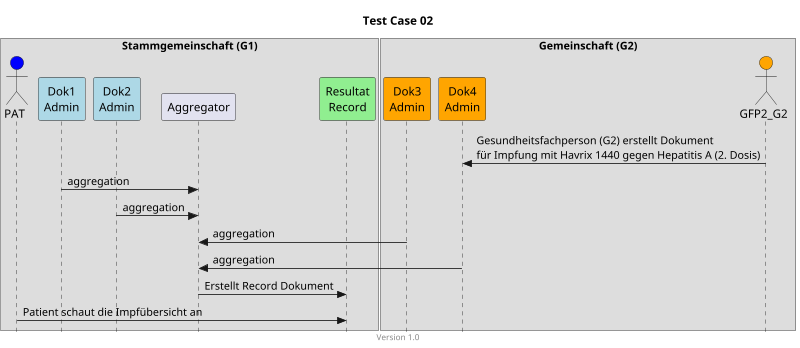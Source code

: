 @startuml
title Test Case 02
footer Version 1.0
skinparam responseMessageBelowArrow true
skinparam style strictuml
scale max 800 width


box "Stammgemeinschaft (G1)"
actor PAT #blue
participant "Dok1\nAdmin" #lightblue
participant "Dok2\nAdmin" #lightblue
participant Aggregator
participant "Resultat\nRecord" #lightgreen
end box

box "Gemeinschaft (G2)"
participant "Dok3\nAdmin" #orange
participant "Dok4\nAdmin" #orange
actor GFP2_G2 #orange
end box

GFP2_G2 -> "Dok4\nAdmin": Gesundheitsfachperson (G2) erstellt Dokument\nfür Impfung mit Havrix 1440 gegen Hepatitis A (2. Dosis)

"Dok1\nAdmin" -> Aggregator: aggregation
"Dok2\nAdmin" -> Aggregator: aggregation
"Dok3\nAdmin" -> Aggregator: aggregation
"Dok4\nAdmin" -> Aggregator: aggregation
Aggregator -> "Resultat\nRecord": Erstellt Record Dokument
PAT -> "Resultat\nRecord": Patient schaut die Impfübersicht an


@enduml
